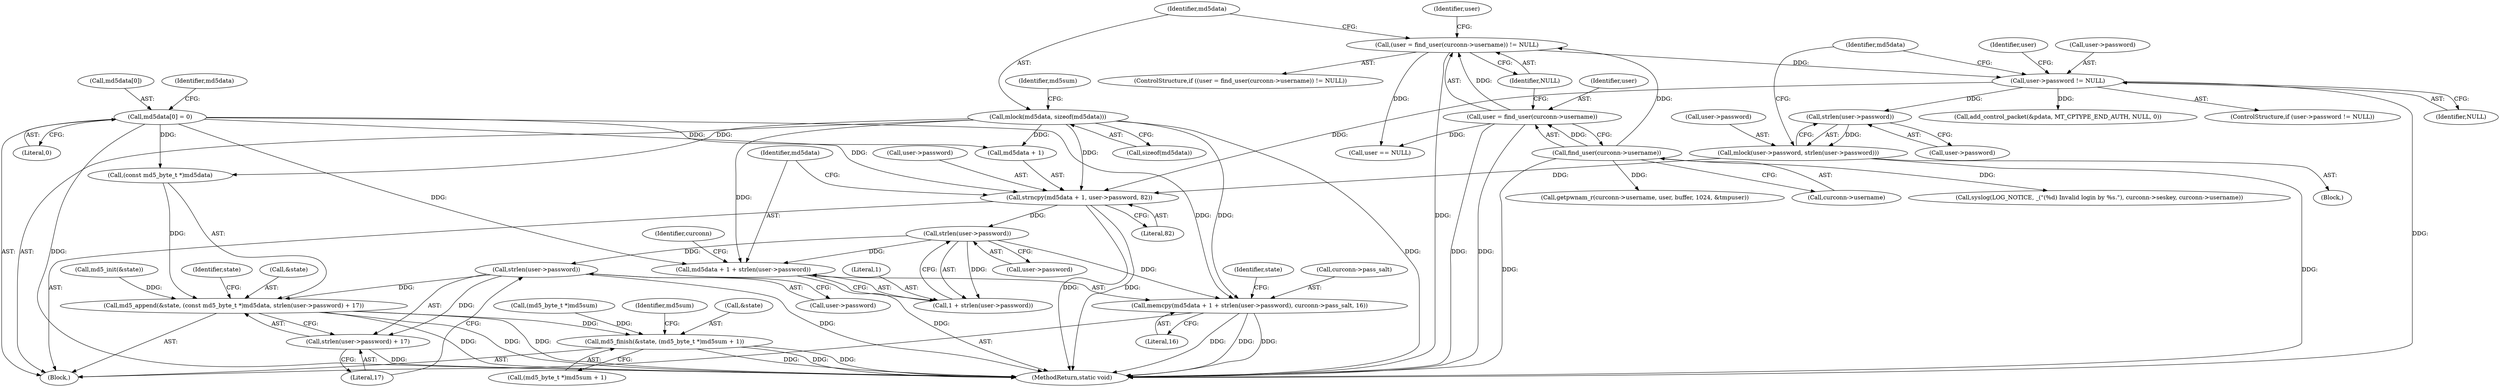 digraph "0_MAC-Telnet_b69d11727d4f0f8cf719c79e3fb700f55ca03e9a_2@API" {
"1000188" [label="(Call,strlen(user->password))"];
"1000175" [label="(Call,strncpy(md5data + 1, user->password, 82))"];
"1000147" [label="(Call,mlock(md5data, sizeof(md5data)))"];
"1000170" [label="(Call,md5data[0] = 0)"];
"1000156" [label="(Call,user->password != NULL)"];
"1000137" [label="(Call,(user = find_user(curconn->username)) != NULL)"];
"1000138" [label="(Call,user = find_user(curconn->username))"];
"1000140" [label="(Call,find_user(curconn->username))"];
"1000162" [label="(Call,mlock(user->password, strlen(user->password)))"];
"1000166" [label="(Call,strlen(user->password))"];
"1000183" [label="(Call,memcpy(md5data + 1 + strlen(user->password), curconn->pass_salt, 16))"];
"1000184" [label="(Call,md5data + 1 + strlen(user->password))"];
"1000186" [label="(Call,1 + strlen(user->password))"];
"1000206" [label="(Call,strlen(user->password))"];
"1000199" [label="(Call,md5_append(&state, (const md5_byte_t *)md5data, strlen(user->password) + 17))"];
"1000211" [label="(Call,md5_finish(&state, (md5_byte_t *)md5sum + 1))"];
"1000205" [label="(Call,strlen(user->password) + 17)"];
"1000189" [label="(Call,user->password)"];
"1000206" [label="(Call,strlen(user->password))"];
"1000265" [label="(Identifier,user)"];
"1000184" [label="(Call,md5data + 1 + strlen(user->password))"];
"1000138" [label="(Call,user = find_user(curconn->username))"];
"1000244" [label="(Call,add_control_packet(&pdata, MT_CPTYPE_END_AUTH, NULL, 0))"];
"1000145" [label="(Block,)"];
"1000170" [label="(Call,md5data[0] = 0)"];
"1000179" [label="(Call,user->password)"];
"1000182" [label="(Literal,82)"];
"1000163" [label="(Call,user->password)"];
"1000199" [label="(Call,md5_append(&state, (const md5_byte_t *)md5data, strlen(user->password) + 17))"];
"1000221" [label="(Identifier,md5sum)"];
"1000157" [label="(Call,user->password)"];
"1000264" [label="(Call,user == NULL)"];
"1000136" [label="(ControlStructure,if ((user = find_user(curconn->username)) != NULL))"];
"1000167" [label="(Call,user->password)"];
"1000144" [label="(Identifier,NULL)"];
"1000166" [label="(Call,strlen(user->password))"];
"1000196" [label="(Call,md5_init(&state))"];
"1000693" [label="(MethodReturn,static void)"];
"1000205" [label="(Call,strlen(user->password) + 17)"];
"1000174" [label="(Literal,0)"];
"1000212" [label="(Call,&state)"];
"1000213" [label="(Identifier,state)"];
"1000207" [label="(Call,user->password)"];
"1000141" [label="(Call,curconn->username)"];
"1000193" [label="(Identifier,curconn)"];
"1000276" [label="(Call,syslog(LOG_NOTICE, _(\"(%d) Invalid login by %s.\"), curconn->seskey, curconn->username))"];
"1000186" [label="(Call,1 + strlen(user->password))"];
"1000147" [label="(Call,mlock(md5data, sizeof(md5data)))"];
"1000137" [label="(Call,(user = find_user(curconn->username)) != NULL)"];
"1000176" [label="(Call,md5data + 1)"];
"1000156" [label="(Call,user->password != NULL)"];
"1000152" [label="(Identifier,md5sum)"];
"1000187" [label="(Literal,1)"];
"1000211" [label="(Call,md5_finish(&state, (md5_byte_t *)md5sum + 1))"];
"1000200" [label="(Call,&state)"];
"1000149" [label="(Call,sizeof(md5data))"];
"1000175" [label="(Call,strncpy(md5data + 1, user->password, 82))"];
"1000172" [label="(Identifier,md5data)"];
"1000198" [label="(Identifier,state)"];
"1000161" [label="(Block,)"];
"1000183" [label="(Call,memcpy(md5data + 1 + strlen(user->password), curconn->pass_salt, 16))"];
"1000195" [label="(Literal,16)"];
"1000192" [label="(Call,curconn->pass_salt)"];
"1000210" [label="(Literal,17)"];
"1000185" [label="(Identifier,md5data)"];
"1000214" [label="(Call,(md5_byte_t *)md5sum + 1)"];
"1000177" [label="(Identifier,md5data)"];
"1000397" [label="(Call,getpwnam_r(curconn->username, user, buffer, 1024, &tmpuser))"];
"1000148" [label="(Identifier,md5data)"];
"1000202" [label="(Call,(const md5_byte_t *)md5data)"];
"1000171" [label="(Call,md5data[0])"];
"1000155" [label="(ControlStructure,if (user->password != NULL))"];
"1000162" [label="(Call,mlock(user->password, strlen(user->password)))"];
"1000160" [label="(Identifier,NULL)"];
"1000164" [label="(Identifier,user)"];
"1000139" [label="(Identifier,user)"];
"1000215" [label="(Call,(md5_byte_t *)md5sum)"];
"1000140" [label="(Call,find_user(curconn->username))"];
"1000188" [label="(Call,strlen(user->password))"];
"1000188" -> "1000186"  [label="AST: "];
"1000188" -> "1000189"  [label="CFG: "];
"1000189" -> "1000188"  [label="AST: "];
"1000186" -> "1000188"  [label="CFG: "];
"1000188" -> "1000183"  [label="DDG: "];
"1000188" -> "1000184"  [label="DDG: "];
"1000188" -> "1000186"  [label="DDG: "];
"1000175" -> "1000188"  [label="DDG: "];
"1000188" -> "1000206"  [label="DDG: "];
"1000175" -> "1000145"  [label="AST: "];
"1000175" -> "1000182"  [label="CFG: "];
"1000176" -> "1000175"  [label="AST: "];
"1000179" -> "1000175"  [label="AST: "];
"1000182" -> "1000175"  [label="AST: "];
"1000185" -> "1000175"  [label="CFG: "];
"1000175" -> "1000693"  [label="DDG: "];
"1000175" -> "1000693"  [label="DDG: "];
"1000147" -> "1000175"  [label="DDG: "];
"1000170" -> "1000175"  [label="DDG: "];
"1000156" -> "1000175"  [label="DDG: "];
"1000162" -> "1000175"  [label="DDG: "];
"1000147" -> "1000145"  [label="AST: "];
"1000147" -> "1000149"  [label="CFG: "];
"1000148" -> "1000147"  [label="AST: "];
"1000149" -> "1000147"  [label="AST: "];
"1000152" -> "1000147"  [label="CFG: "];
"1000147" -> "1000693"  [label="DDG: "];
"1000147" -> "1000176"  [label="DDG: "];
"1000147" -> "1000183"  [label="DDG: "];
"1000147" -> "1000184"  [label="DDG: "];
"1000147" -> "1000202"  [label="DDG: "];
"1000170" -> "1000145"  [label="AST: "];
"1000170" -> "1000174"  [label="CFG: "];
"1000171" -> "1000170"  [label="AST: "];
"1000174" -> "1000170"  [label="AST: "];
"1000177" -> "1000170"  [label="CFG: "];
"1000170" -> "1000693"  [label="DDG: "];
"1000170" -> "1000176"  [label="DDG: "];
"1000170" -> "1000183"  [label="DDG: "];
"1000170" -> "1000184"  [label="DDG: "];
"1000170" -> "1000202"  [label="DDG: "];
"1000156" -> "1000155"  [label="AST: "];
"1000156" -> "1000160"  [label="CFG: "];
"1000157" -> "1000156"  [label="AST: "];
"1000160" -> "1000156"  [label="AST: "];
"1000164" -> "1000156"  [label="CFG: "];
"1000172" -> "1000156"  [label="CFG: "];
"1000156" -> "1000693"  [label="DDG: "];
"1000137" -> "1000156"  [label="DDG: "];
"1000156" -> "1000166"  [label="DDG: "];
"1000156" -> "1000244"  [label="DDG: "];
"1000137" -> "1000136"  [label="AST: "];
"1000137" -> "1000144"  [label="CFG: "];
"1000138" -> "1000137"  [label="AST: "];
"1000144" -> "1000137"  [label="AST: "];
"1000148" -> "1000137"  [label="CFG: "];
"1000265" -> "1000137"  [label="CFG: "];
"1000137" -> "1000693"  [label="DDG: "];
"1000138" -> "1000137"  [label="DDG: "];
"1000140" -> "1000137"  [label="DDG: "];
"1000137" -> "1000264"  [label="DDG: "];
"1000138" -> "1000140"  [label="CFG: "];
"1000139" -> "1000138"  [label="AST: "];
"1000140" -> "1000138"  [label="AST: "];
"1000144" -> "1000138"  [label="CFG: "];
"1000138" -> "1000693"  [label="DDG: "];
"1000138" -> "1000693"  [label="DDG: "];
"1000140" -> "1000138"  [label="DDG: "];
"1000138" -> "1000264"  [label="DDG: "];
"1000140" -> "1000141"  [label="CFG: "];
"1000141" -> "1000140"  [label="AST: "];
"1000140" -> "1000693"  [label="DDG: "];
"1000140" -> "1000276"  [label="DDG: "];
"1000140" -> "1000397"  [label="DDG: "];
"1000162" -> "1000161"  [label="AST: "];
"1000162" -> "1000166"  [label="CFG: "];
"1000163" -> "1000162"  [label="AST: "];
"1000166" -> "1000162"  [label="AST: "];
"1000172" -> "1000162"  [label="CFG: "];
"1000162" -> "1000693"  [label="DDG: "];
"1000166" -> "1000162"  [label="DDG: "];
"1000166" -> "1000167"  [label="CFG: "];
"1000167" -> "1000166"  [label="AST: "];
"1000183" -> "1000145"  [label="AST: "];
"1000183" -> "1000195"  [label="CFG: "];
"1000184" -> "1000183"  [label="AST: "];
"1000192" -> "1000183"  [label="AST: "];
"1000195" -> "1000183"  [label="AST: "];
"1000198" -> "1000183"  [label="CFG: "];
"1000183" -> "1000693"  [label="DDG: "];
"1000183" -> "1000693"  [label="DDG: "];
"1000183" -> "1000693"  [label="DDG: "];
"1000184" -> "1000186"  [label="CFG: "];
"1000185" -> "1000184"  [label="AST: "];
"1000186" -> "1000184"  [label="AST: "];
"1000193" -> "1000184"  [label="CFG: "];
"1000184" -> "1000693"  [label="DDG: "];
"1000187" -> "1000186"  [label="AST: "];
"1000206" -> "1000205"  [label="AST: "];
"1000206" -> "1000207"  [label="CFG: "];
"1000207" -> "1000206"  [label="AST: "];
"1000210" -> "1000206"  [label="CFG: "];
"1000206" -> "1000693"  [label="DDG: "];
"1000206" -> "1000199"  [label="DDG: "];
"1000206" -> "1000205"  [label="DDG: "];
"1000199" -> "1000145"  [label="AST: "];
"1000199" -> "1000205"  [label="CFG: "];
"1000200" -> "1000199"  [label="AST: "];
"1000202" -> "1000199"  [label="AST: "];
"1000205" -> "1000199"  [label="AST: "];
"1000213" -> "1000199"  [label="CFG: "];
"1000199" -> "1000693"  [label="DDG: "];
"1000199" -> "1000693"  [label="DDG: "];
"1000199" -> "1000693"  [label="DDG: "];
"1000196" -> "1000199"  [label="DDG: "];
"1000202" -> "1000199"  [label="DDG: "];
"1000199" -> "1000211"  [label="DDG: "];
"1000211" -> "1000145"  [label="AST: "];
"1000211" -> "1000214"  [label="CFG: "];
"1000212" -> "1000211"  [label="AST: "];
"1000214" -> "1000211"  [label="AST: "];
"1000221" -> "1000211"  [label="CFG: "];
"1000211" -> "1000693"  [label="DDG: "];
"1000211" -> "1000693"  [label="DDG: "];
"1000211" -> "1000693"  [label="DDG: "];
"1000215" -> "1000211"  [label="DDG: "];
"1000205" -> "1000210"  [label="CFG: "];
"1000210" -> "1000205"  [label="AST: "];
"1000205" -> "1000693"  [label="DDG: "];
}

